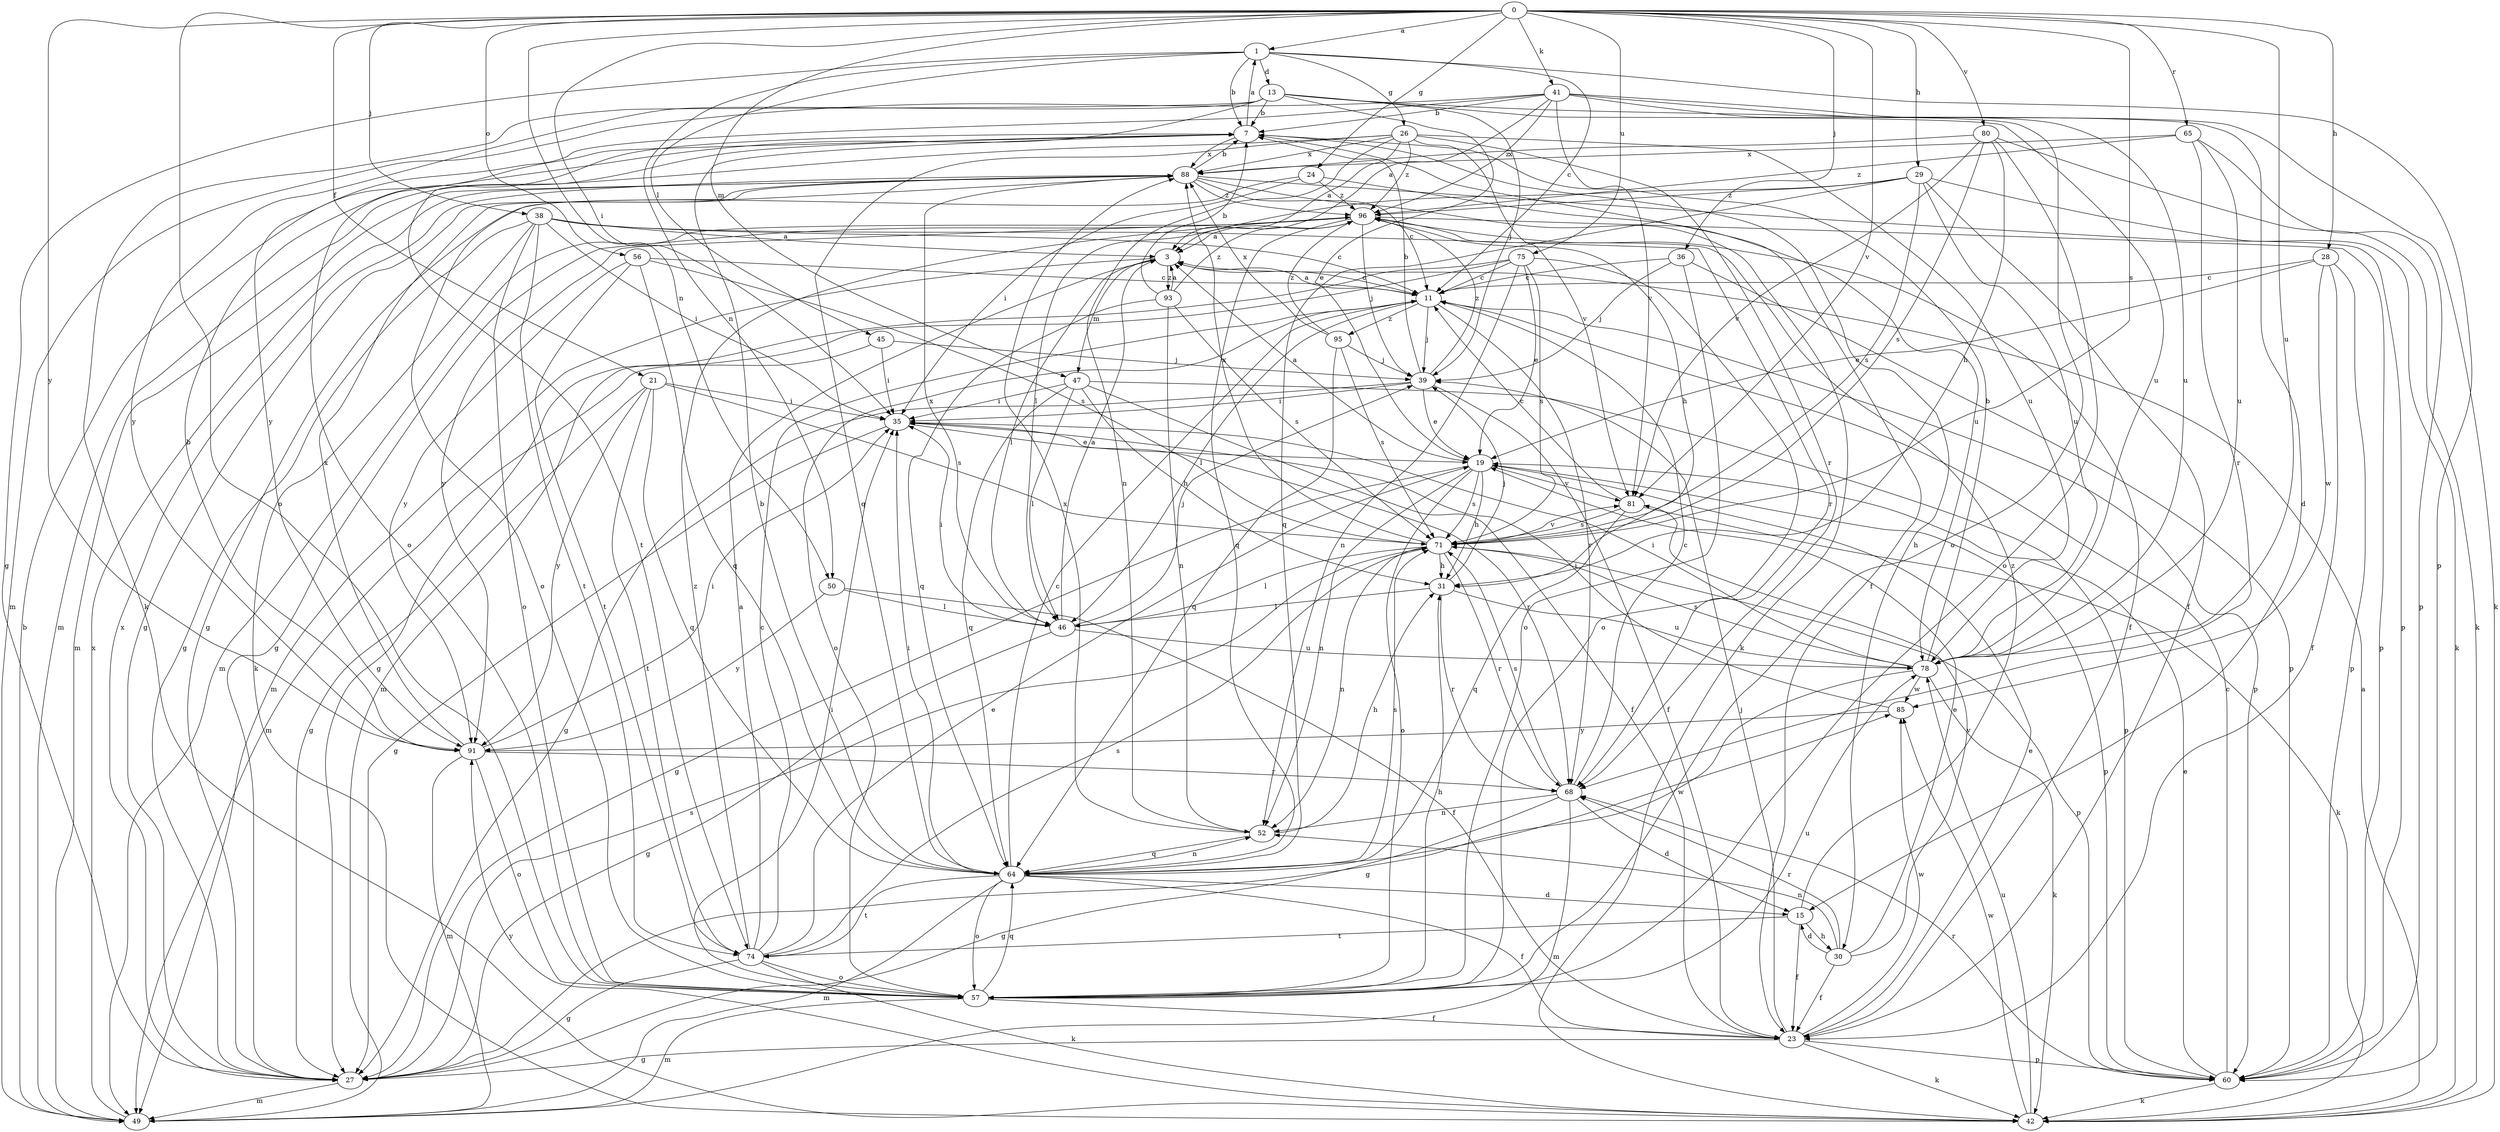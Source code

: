 strict digraph  {
0;
1;
3;
7;
11;
13;
15;
19;
21;
23;
24;
26;
27;
28;
29;
30;
31;
35;
36;
38;
39;
41;
42;
45;
46;
47;
49;
50;
52;
56;
57;
60;
64;
65;
68;
71;
74;
75;
78;
80;
81;
85;
88;
91;
93;
95;
96;
0 -> 1  [label=a];
0 -> 21  [label=f];
0 -> 24  [label=g];
0 -> 28  [label=h];
0 -> 29  [label=h];
0 -> 35  [label=i];
0 -> 36  [label=j];
0 -> 38  [label=j];
0 -> 41  [label=k];
0 -> 47  [label=m];
0 -> 50  [label=n];
0 -> 56  [label=o];
0 -> 57  [label=o];
0 -> 65  [label=r];
0 -> 71  [label=s];
0 -> 75  [label=u];
0 -> 78  [label=u];
0 -> 80  [label=v];
0 -> 81  [label=v];
0 -> 91  [label=y];
1 -> 7  [label=b];
1 -> 11  [label=c];
1 -> 13  [label=d];
1 -> 26  [label=g];
1 -> 27  [label=g];
1 -> 45  [label=l];
1 -> 50  [label=n];
1 -> 60  [label=p];
3 -> 11  [label=c];
3 -> 46  [label=l];
3 -> 47  [label=m];
3 -> 49  [label=m];
3 -> 93  [label=z];
7 -> 1  [label=a];
7 -> 23  [label=f];
7 -> 30  [label=h];
7 -> 74  [label=t];
7 -> 88  [label=x];
11 -> 3  [label=a];
11 -> 39  [label=j];
11 -> 46  [label=l];
11 -> 57  [label=o];
11 -> 60  [label=p];
11 -> 68  [label=r];
11 -> 95  [label=z];
13 -> 7  [label=b];
13 -> 15  [label=d];
13 -> 19  [label=e];
13 -> 39  [label=j];
13 -> 42  [label=k];
13 -> 57  [label=o];
13 -> 78  [label=u];
13 -> 91  [label=y];
15 -> 23  [label=f];
15 -> 30  [label=h];
15 -> 74  [label=t];
15 -> 96  [label=z];
19 -> 3  [label=a];
19 -> 27  [label=g];
19 -> 31  [label=h];
19 -> 52  [label=n];
19 -> 57  [label=o];
19 -> 60  [label=p];
19 -> 71  [label=s];
19 -> 81  [label=v];
21 -> 27  [label=g];
21 -> 35  [label=i];
21 -> 64  [label=q];
21 -> 71  [label=s];
21 -> 74  [label=t];
21 -> 91  [label=y];
23 -> 19  [label=e];
23 -> 27  [label=g];
23 -> 39  [label=j];
23 -> 42  [label=k];
23 -> 60  [label=p];
23 -> 85  [label=w];
24 -> 27  [label=g];
24 -> 35  [label=i];
24 -> 78  [label=u];
24 -> 96  [label=z];
26 -> 3  [label=a];
26 -> 49  [label=m];
26 -> 52  [label=n];
26 -> 64  [label=q];
26 -> 68  [label=r];
26 -> 78  [label=u];
26 -> 81  [label=v];
26 -> 88  [label=x];
26 -> 96  [label=z];
27 -> 49  [label=m];
27 -> 71  [label=s];
27 -> 88  [label=x];
28 -> 11  [label=c];
28 -> 19  [label=e];
28 -> 23  [label=f];
28 -> 60  [label=p];
28 -> 85  [label=w];
29 -> 23  [label=f];
29 -> 42  [label=k];
29 -> 46  [label=l];
29 -> 64  [label=q];
29 -> 71  [label=s];
29 -> 78  [label=u];
29 -> 96  [label=z];
30 -> 15  [label=d];
30 -> 19  [label=e];
30 -> 23  [label=f];
30 -> 52  [label=n];
30 -> 68  [label=r];
30 -> 81  [label=v];
31 -> 39  [label=j];
31 -> 46  [label=l];
31 -> 68  [label=r];
31 -> 78  [label=u];
35 -> 19  [label=e];
35 -> 27  [label=g];
35 -> 68  [label=r];
36 -> 11  [label=c];
36 -> 39  [label=j];
36 -> 57  [label=o];
36 -> 60  [label=p];
38 -> 3  [label=a];
38 -> 11  [label=c];
38 -> 27  [label=g];
38 -> 35  [label=i];
38 -> 42  [label=k];
38 -> 57  [label=o];
38 -> 68  [label=r];
38 -> 74  [label=t];
39 -> 7  [label=b];
39 -> 19  [label=e];
39 -> 23  [label=f];
39 -> 27  [label=g];
39 -> 35  [label=i];
39 -> 96  [label=z];
41 -> 3  [label=a];
41 -> 7  [label=b];
41 -> 42  [label=k];
41 -> 49  [label=m];
41 -> 57  [label=o];
41 -> 78  [label=u];
41 -> 81  [label=v];
41 -> 91  [label=y];
41 -> 96  [label=z];
42 -> 3  [label=a];
42 -> 78  [label=u];
42 -> 85  [label=w];
42 -> 91  [label=y];
45 -> 35  [label=i];
45 -> 39  [label=j];
45 -> 49  [label=m];
46 -> 3  [label=a];
46 -> 27  [label=g];
46 -> 35  [label=i];
46 -> 39  [label=j];
46 -> 78  [label=u];
46 -> 88  [label=x];
47 -> 23  [label=f];
47 -> 31  [label=h];
47 -> 35  [label=i];
47 -> 46  [label=l];
47 -> 60  [label=p];
47 -> 64  [label=q];
49 -> 7  [label=b];
49 -> 88  [label=x];
50 -> 23  [label=f];
50 -> 46  [label=l];
50 -> 91  [label=y];
52 -> 31  [label=h];
52 -> 64  [label=q];
52 -> 88  [label=x];
56 -> 11  [label=c];
56 -> 64  [label=q];
56 -> 71  [label=s];
56 -> 74  [label=t];
56 -> 91  [label=y];
57 -> 23  [label=f];
57 -> 31  [label=h];
57 -> 35  [label=i];
57 -> 49  [label=m];
57 -> 64  [label=q];
57 -> 78  [label=u];
60 -> 11  [label=c];
60 -> 19  [label=e];
60 -> 42  [label=k];
60 -> 68  [label=r];
64 -> 7  [label=b];
64 -> 11  [label=c];
64 -> 15  [label=d];
64 -> 23  [label=f];
64 -> 35  [label=i];
64 -> 49  [label=m];
64 -> 52  [label=n];
64 -> 57  [label=o];
64 -> 71  [label=s];
64 -> 74  [label=t];
64 -> 85  [label=w];
65 -> 60  [label=p];
65 -> 68  [label=r];
65 -> 78  [label=u];
65 -> 88  [label=x];
65 -> 96  [label=z];
68 -> 11  [label=c];
68 -> 15  [label=d];
68 -> 27  [label=g];
68 -> 49  [label=m];
68 -> 52  [label=n];
68 -> 71  [label=s];
71 -> 31  [label=h];
71 -> 46  [label=l];
71 -> 52  [label=n];
71 -> 60  [label=p];
71 -> 68  [label=r];
71 -> 81  [label=v];
71 -> 88  [label=x];
74 -> 3  [label=a];
74 -> 11  [label=c];
74 -> 19  [label=e];
74 -> 27  [label=g];
74 -> 42  [label=k];
74 -> 57  [label=o];
74 -> 71  [label=s];
74 -> 96  [label=z];
75 -> 11  [label=c];
75 -> 19  [label=e];
75 -> 27  [label=g];
75 -> 49  [label=m];
75 -> 52  [label=n];
75 -> 57  [label=o];
75 -> 71  [label=s];
78 -> 7  [label=b];
78 -> 27  [label=g];
78 -> 35  [label=i];
78 -> 42  [label=k];
78 -> 71  [label=s];
78 -> 85  [label=w];
80 -> 31  [label=h];
80 -> 42  [label=k];
80 -> 57  [label=o];
80 -> 71  [label=s];
80 -> 81  [label=v];
80 -> 88  [label=x];
81 -> 11  [label=c];
81 -> 42  [label=k];
81 -> 64  [label=q];
81 -> 71  [label=s];
85 -> 35  [label=i];
85 -> 91  [label=y];
88 -> 7  [label=b];
88 -> 11  [label=c];
88 -> 27  [label=g];
88 -> 42  [label=k];
88 -> 49  [label=m];
88 -> 57  [label=o];
88 -> 60  [label=p];
88 -> 96  [label=z];
91 -> 7  [label=b];
91 -> 35  [label=i];
91 -> 49  [label=m];
91 -> 57  [label=o];
91 -> 68  [label=r];
91 -> 88  [label=x];
93 -> 3  [label=a];
93 -> 7  [label=b];
93 -> 52  [label=n];
93 -> 64  [label=q];
93 -> 71  [label=s];
93 -> 96  [label=z];
95 -> 39  [label=j];
95 -> 64  [label=q];
95 -> 71  [label=s];
95 -> 88  [label=x];
95 -> 96  [label=z];
96 -> 3  [label=a];
96 -> 23  [label=f];
96 -> 27  [label=g];
96 -> 31  [label=h];
96 -> 39  [label=j];
96 -> 49  [label=m];
96 -> 60  [label=p];
96 -> 64  [label=q];
96 -> 91  [label=y];
}

